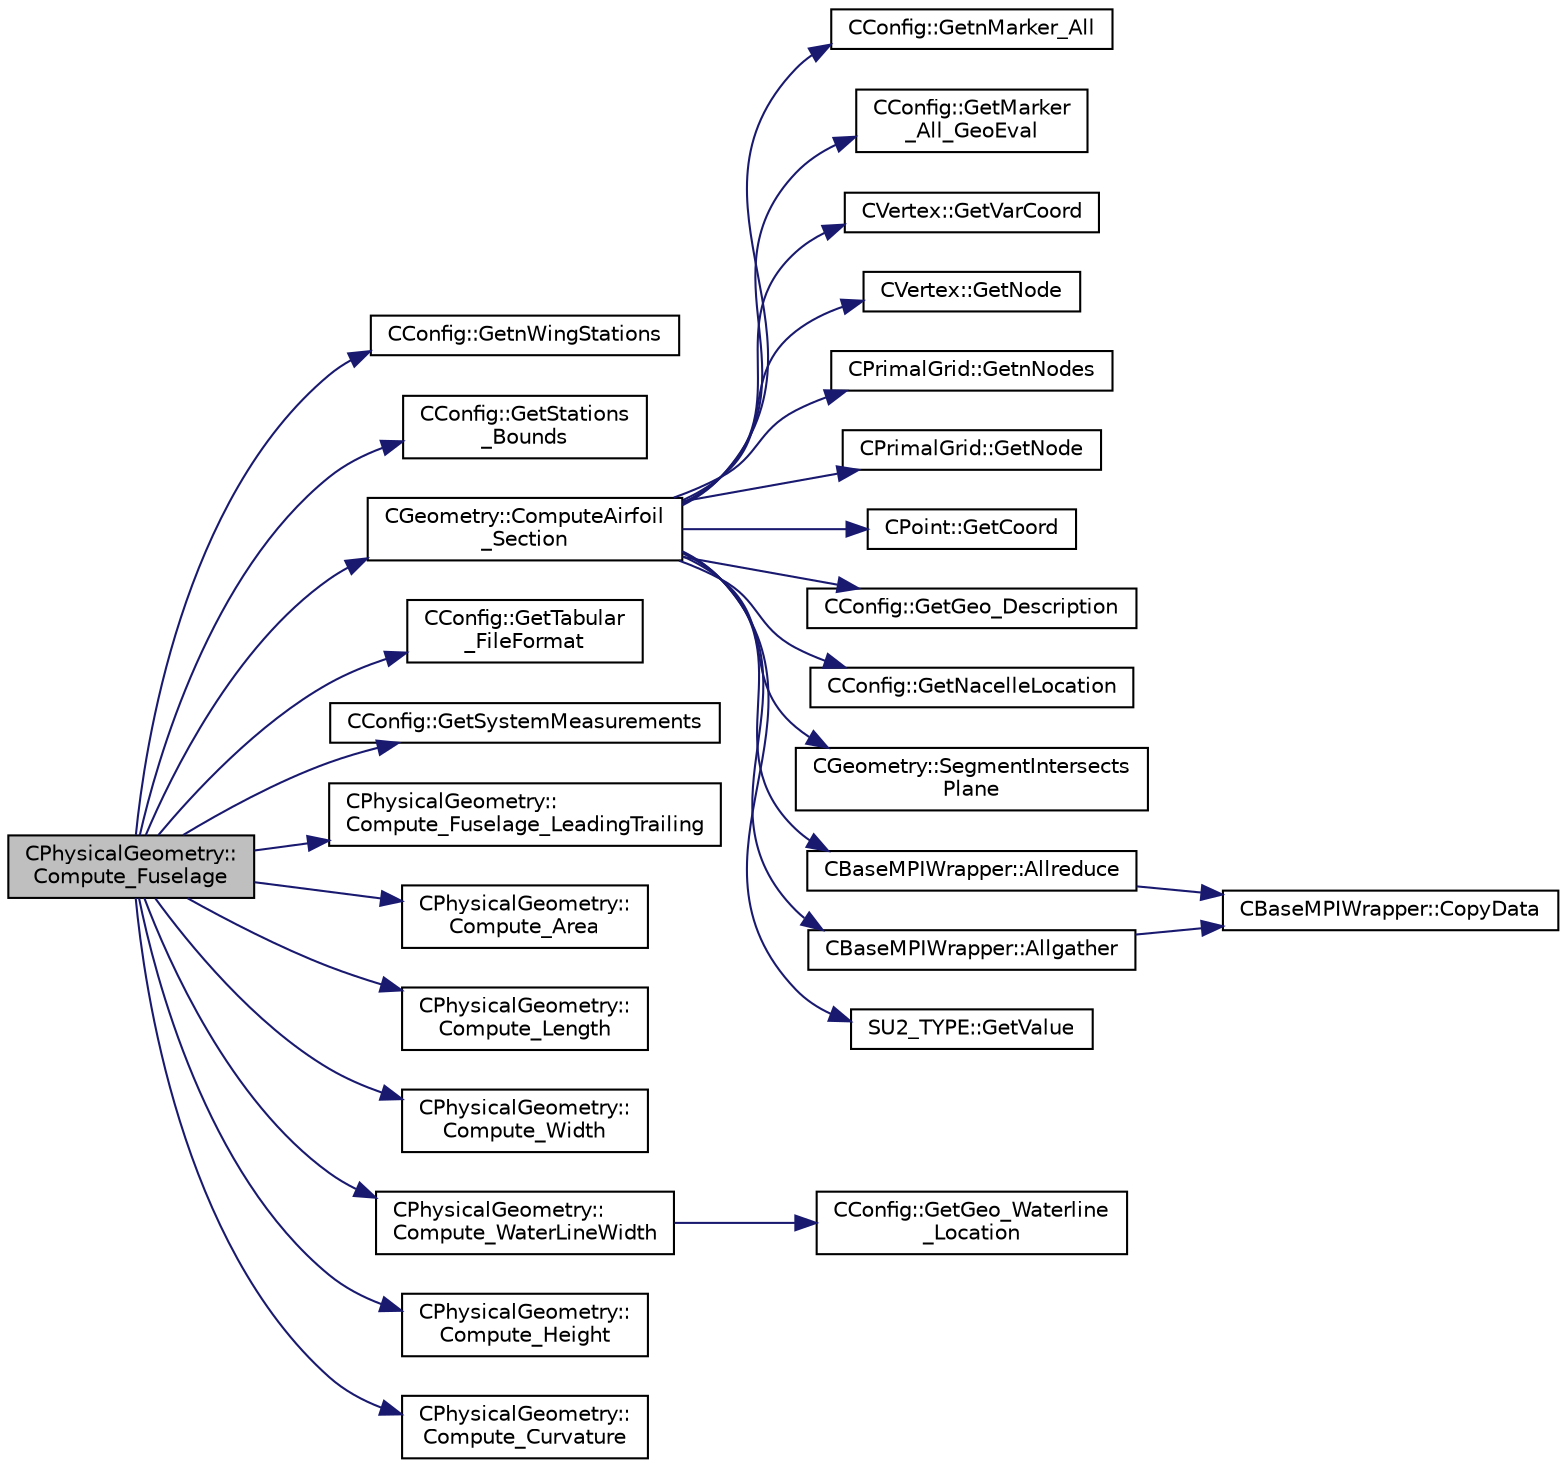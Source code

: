 digraph "CPhysicalGeometry::Compute_Fuselage"
{
  edge [fontname="Helvetica",fontsize="10",labelfontname="Helvetica",labelfontsize="10"];
  node [fontname="Helvetica",fontsize="10",shape=record];
  rankdir="LR";
  Node202 [label="CPhysicalGeometry::\lCompute_Fuselage",height=0.2,width=0.4,color="black", fillcolor="grey75", style="filled", fontcolor="black"];
  Node202 -> Node203 [color="midnightblue",fontsize="10",style="solid",fontname="Helvetica"];
  Node203 [label="CConfig::GetnWingStations",height=0.2,width=0.4,color="black", fillcolor="white", style="filled",URL="$class_c_config.html#a2ce243caa05988b4dc407aa8eaaa5403",tooltip="Get the number of sections for computing internal volume. "];
  Node202 -> Node204 [color="midnightblue",fontsize="10",style="solid",fontname="Helvetica"];
  Node204 [label="CConfig::GetStations\l_Bounds",height=0.2,width=0.4,color="black", fillcolor="white", style="filled",URL="$class_c_config.html#ac43fb5306bfa01ee8bb073bdca34b871",tooltip="Get the value of the limits for the sections. "];
  Node202 -> Node205 [color="midnightblue",fontsize="10",style="solid",fontname="Helvetica"];
  Node205 [label="CGeometry::ComputeAirfoil\l_Section",height=0.2,width=0.4,color="black", fillcolor="white", style="filled",URL="$class_c_geometry.html#a136d597cdcaa37dab258f69727a70a53",tooltip="A virtual member. "];
  Node205 -> Node206 [color="midnightblue",fontsize="10",style="solid",fontname="Helvetica"];
  Node206 [label="CConfig::GetnMarker_All",height=0.2,width=0.4,color="black", fillcolor="white", style="filled",URL="$class_c_config.html#a300c4884edfc0c2acf395036439004f4",tooltip="Get the total number of boundary markers including send/receive domains. "];
  Node205 -> Node207 [color="midnightblue",fontsize="10",style="solid",fontname="Helvetica"];
  Node207 [label="CConfig::GetMarker\l_All_GeoEval",height=0.2,width=0.4,color="black", fillcolor="white", style="filled",URL="$class_c_config.html#a0d3d6a63fed3394fa2e2842e260494db",tooltip="Get the monitoring information for a marker val_marker. "];
  Node205 -> Node208 [color="midnightblue",fontsize="10",style="solid",fontname="Helvetica"];
  Node208 [label="CVertex::GetVarCoord",height=0.2,width=0.4,color="black", fillcolor="white", style="filled",URL="$class_c_vertex.html#a060e712c827ad967dc5074539ca84d39",tooltip="Get the value of the coordinate variation due to a surface modification. "];
  Node205 -> Node209 [color="midnightblue",fontsize="10",style="solid",fontname="Helvetica"];
  Node209 [label="CVertex::GetNode",height=0.2,width=0.4,color="black", fillcolor="white", style="filled",URL="$class_c_vertex.html#a95c513bf927464157ed96b6c79779a1f",tooltip="Get the node of the vertex. "];
  Node205 -> Node210 [color="midnightblue",fontsize="10",style="solid",fontname="Helvetica"];
  Node210 [label="CPrimalGrid::GetnNodes",height=0.2,width=0.4,color="black", fillcolor="white", style="filled",URL="$class_c_primal_grid.html#a0efbf2f8391d5177d92bd850016a3783",tooltip="A pure virtual member. "];
  Node205 -> Node211 [color="midnightblue",fontsize="10",style="solid",fontname="Helvetica"];
  Node211 [label="CPrimalGrid::GetNode",height=0.2,width=0.4,color="black", fillcolor="white", style="filled",URL="$class_c_primal_grid.html#a4fc7b6b6ac5025325c7e68fb56fbeef8",tooltip="A pure virtual member. "];
  Node205 -> Node212 [color="midnightblue",fontsize="10",style="solid",fontname="Helvetica"];
  Node212 [label="CPoint::GetCoord",height=0.2,width=0.4,color="black", fillcolor="white", style="filled",URL="$class_c_point.html#a95fe081d22e96e190cb3edcbf0d6525f",tooltip="Get the coordinates dor the control volume. "];
  Node205 -> Node213 [color="midnightblue",fontsize="10",style="solid",fontname="Helvetica"];
  Node213 [label="CConfig::GetGeo_Description",height=0.2,width=0.4,color="black", fillcolor="white", style="filled",URL="$class_c_config.html#aa442a0400020ede3ab81c2d9a966f8c3",tooltip="Get Description of the geometry to be analyzed. "];
  Node205 -> Node214 [color="midnightblue",fontsize="10",style="solid",fontname="Helvetica"];
  Node214 [label="CConfig::GetNacelleLocation",height=0.2,width=0.4,color="black", fillcolor="white", style="filled",URL="$class_c_config.html#aa0cea4ab0d11d77fdec385ad72c6451e",tooltip="Get the defintion of the nacelle location. "];
  Node205 -> Node215 [color="midnightblue",fontsize="10",style="solid",fontname="Helvetica"];
  Node215 [label="CGeometry::SegmentIntersects\lPlane",height=0.2,width=0.4,color="black", fillcolor="white", style="filled",URL="$class_c_geometry.html#ab9320eb94dc9da5fa75194c90d5bf54d",tooltip="Compute the intersection between a segment and a plane. "];
  Node205 -> Node216 [color="midnightblue",fontsize="10",style="solid",fontname="Helvetica"];
  Node216 [label="CBaseMPIWrapper::Allreduce",height=0.2,width=0.4,color="black", fillcolor="white", style="filled",URL="$class_c_base_m_p_i_wrapper.html#a637b6fd917a8ca91ce748ba88e0d66b6"];
  Node216 -> Node217 [color="midnightblue",fontsize="10",style="solid",fontname="Helvetica"];
  Node217 [label="CBaseMPIWrapper::CopyData",height=0.2,width=0.4,color="black", fillcolor="white", style="filled",URL="$class_c_base_m_p_i_wrapper.html#a4725cc1dd65b161b483e812a538a5e36"];
  Node205 -> Node218 [color="midnightblue",fontsize="10",style="solid",fontname="Helvetica"];
  Node218 [label="CBaseMPIWrapper::Allgather",height=0.2,width=0.4,color="black", fillcolor="white", style="filled",URL="$class_c_base_m_p_i_wrapper.html#a55195abbb7206e08a4933fa53cd41923"];
  Node218 -> Node217 [color="midnightblue",fontsize="10",style="solid",fontname="Helvetica"];
  Node205 -> Node219 [color="midnightblue",fontsize="10",style="solid",fontname="Helvetica"];
  Node219 [label="SU2_TYPE::GetValue",height=0.2,width=0.4,color="black", fillcolor="white", style="filled",URL="$namespace_s_u2___t_y_p_e.html#a0ed43473f5a450ce028d088427bf10cb",tooltip="Get the (primitive) value of the datatype (needs to be implemented for each new type). "];
  Node202 -> Node220 [color="midnightblue",fontsize="10",style="solid",fontname="Helvetica"];
  Node220 [label="CConfig::GetTabular\l_FileFormat",height=0.2,width=0.4,color="black", fillcolor="white", style="filled",URL="$class_c_config.html#ada7c747b29da89590dfbcc33e62e8f3e",tooltip="Get the format of the output solution. "];
  Node202 -> Node221 [color="midnightblue",fontsize="10",style="solid",fontname="Helvetica"];
  Node221 [label="CConfig::GetSystemMeasurements",height=0.2,width=0.4,color="black", fillcolor="white", style="filled",URL="$class_c_config.html#afbc5c2467fd51eafa6e05e5bda7d3d3e",tooltip="Governing equations of the flow (it can be different from the run time equation). ..."];
  Node202 -> Node222 [color="midnightblue",fontsize="10",style="solid",fontname="Helvetica"];
  Node222 [label="CPhysicalGeometry::\lCompute_Fuselage_LeadingTrailing",height=0.2,width=0.4,color="black", fillcolor="white", style="filled",URL="$class_c_physical_geometry.html#a7bc5bf9d5fdba6ccc7f5a39fc248b6f1",tooltip="Compute the leading/trailing edge location of a fuselage. "];
  Node202 -> Node223 [color="midnightblue",fontsize="10",style="solid",fontname="Helvetica"];
  Node223 [label="CPhysicalGeometry::\lCompute_Area",height=0.2,width=0.4,color="black", fillcolor="white", style="filled",URL="$class_c_physical_geometry.html#a344c445370d3777ef2c639cad9bf28c6",tooltip="Compute the area of an airfoil. "];
  Node202 -> Node224 [color="midnightblue",fontsize="10",style="solid",fontname="Helvetica"];
  Node224 [label="CPhysicalGeometry::\lCompute_Length",height=0.2,width=0.4,color="black", fillcolor="white", style="filled",URL="$class_c_physical_geometry.html#a23148744371e93cc2876875d78b90ed6",tooltip="Compute the length of an airfoil. "];
  Node202 -> Node225 [color="midnightblue",fontsize="10",style="solid",fontname="Helvetica"];
  Node225 [label="CPhysicalGeometry::\lCompute_Width",height=0.2,width=0.4,color="black", fillcolor="white", style="filled",URL="$class_c_physical_geometry.html#a4053475a73e24bc9b979594ffa6e9764",tooltip="Compute the chord of an airfoil. "];
  Node202 -> Node226 [color="midnightblue",fontsize="10",style="solid",fontname="Helvetica"];
  Node226 [label="CPhysicalGeometry::\lCompute_WaterLineWidth",height=0.2,width=0.4,color="black", fillcolor="white", style="filled",URL="$class_c_physical_geometry.html#afd754abd391c06cc0ddf9cb53934320e",tooltip="Compute the chord of an airfoil. "];
  Node226 -> Node227 [color="midnightblue",fontsize="10",style="solid",fontname="Helvetica"];
  Node227 [label="CConfig::GetGeo_Waterline\l_Location",height=0.2,width=0.4,color="black", fillcolor="white", style="filled",URL="$class_c_config.html#a29152a26f48881f8a0f6fcb58d87a315",tooltip="Get the location of the waterline. "];
  Node202 -> Node228 [color="midnightblue",fontsize="10",style="solid",fontname="Helvetica"];
  Node228 [label="CPhysicalGeometry::\lCompute_Height",height=0.2,width=0.4,color="black", fillcolor="white", style="filled",URL="$class_c_physical_geometry.html#a64b7d055cfc19ae4784ee03c2276edf7",tooltip="Compute the chord of an airfoil. "];
  Node202 -> Node229 [color="midnightblue",fontsize="10",style="solid",fontname="Helvetica"];
  Node229 [label="CPhysicalGeometry::\lCompute_Curvature",height=0.2,width=0.4,color="black", fillcolor="white", style="filled",URL="$class_c_physical_geometry.html#a9c137c12e114edd3cbf48287937b0dc0",tooltip="Compute the curvature of a wing. "];
}
